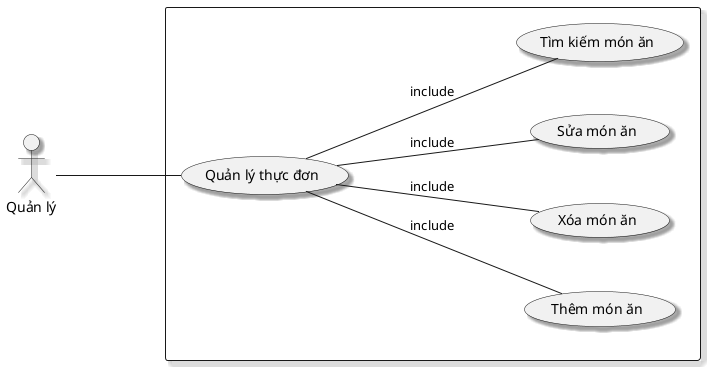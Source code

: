 @startuml QuanLyThucDon
skinparam monochrome true
skinparam Shadowing true


left to right direction

actor "Quản lý" as ql



rectangle {
usecase "Quản lý thực đơn" as qltd

usecase "Thêm món ăn" as tma
usecase "Xóa món ăn" as xma
usecase "Sửa món ăn" as sma
usecase "Tìm kiếm món ăn" as tkma

}
ql --- qltd

  qltd --- tma:include
  qltd --- xma:include
  qltd --- sma:include
  qltd --- tkma:include  




@enduml

